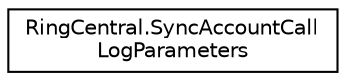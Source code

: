 digraph "Graphical Class Hierarchy"
{
 // LATEX_PDF_SIZE
  edge [fontname="Helvetica",fontsize="10",labelfontname="Helvetica",labelfontsize="10"];
  node [fontname="Helvetica",fontsize="10",shape=record];
  rankdir="LR";
  Node0 [label="RingCentral.SyncAccountCall\lLogParameters",height=0.2,width=0.4,color="black", fillcolor="white", style="filled",URL="$classRingCentral_1_1SyncAccountCallLogParameters.html",tooltip="Query parameters for operation syncAccountCallLog"];
}
